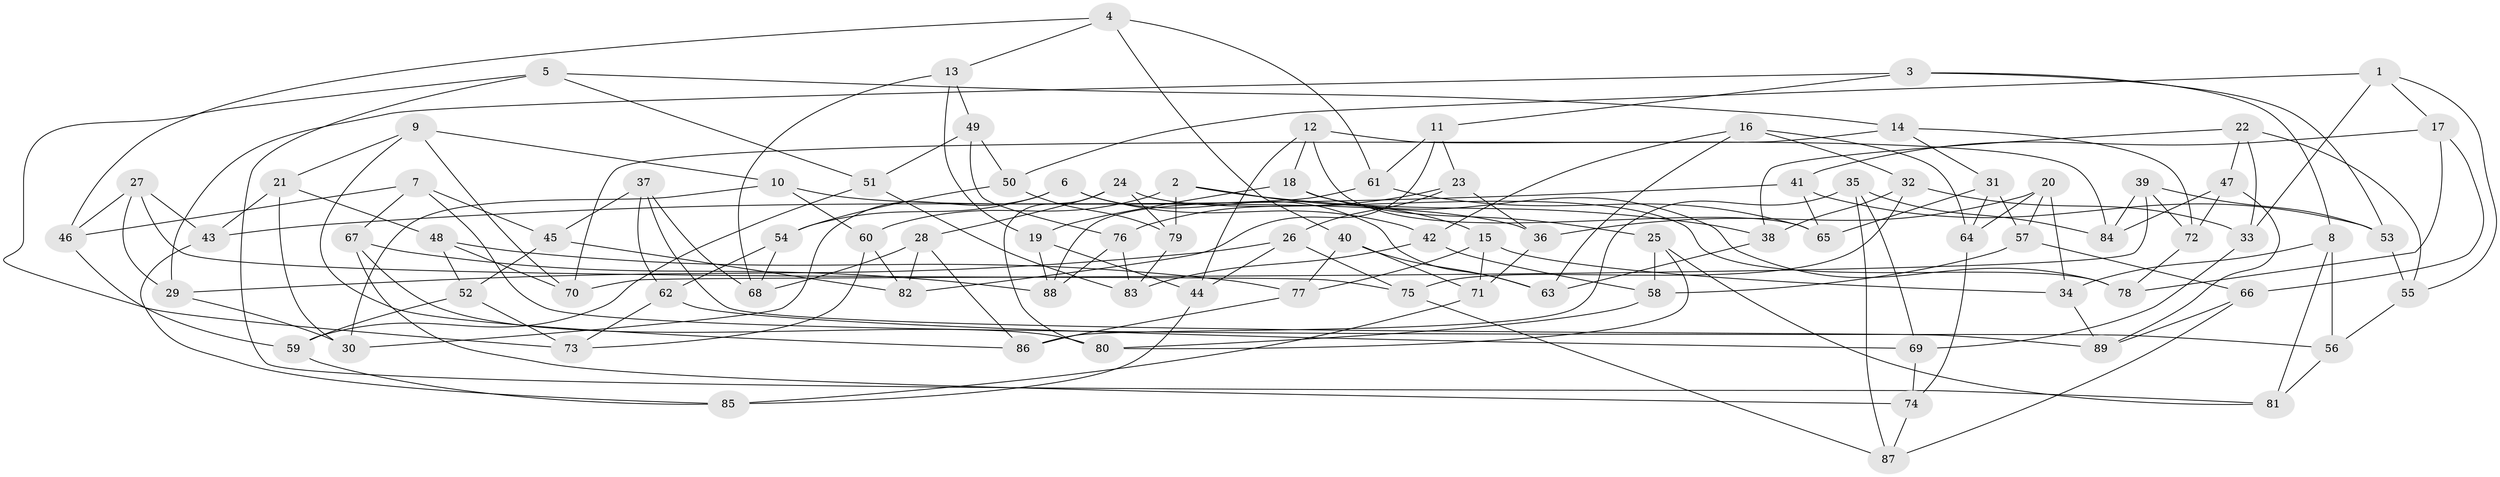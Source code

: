 // coarse degree distribution, {4: 0.6774193548387096, 6: 0.1935483870967742, 8: 0.06451612903225806, 9: 0.03225806451612903, 3: 0.016129032258064516, 5: 0.016129032258064516}
// Generated by graph-tools (version 1.1) at 2025/20/03/04/25 18:20:47]
// undirected, 89 vertices, 178 edges
graph export_dot {
graph [start="1"]
  node [color=gray90,style=filled];
  1;
  2;
  3;
  4;
  5;
  6;
  7;
  8;
  9;
  10;
  11;
  12;
  13;
  14;
  15;
  16;
  17;
  18;
  19;
  20;
  21;
  22;
  23;
  24;
  25;
  26;
  27;
  28;
  29;
  30;
  31;
  32;
  33;
  34;
  35;
  36;
  37;
  38;
  39;
  40;
  41;
  42;
  43;
  44;
  45;
  46;
  47;
  48;
  49;
  50;
  51;
  52;
  53;
  54;
  55;
  56;
  57;
  58;
  59;
  60;
  61;
  62;
  63;
  64;
  65;
  66;
  67;
  68;
  69;
  70;
  71;
  72;
  73;
  74;
  75;
  76;
  77;
  78;
  79;
  80;
  81;
  82;
  83;
  84;
  85;
  86;
  87;
  88;
  89;
  1 -- 50;
  1 -- 33;
  1 -- 55;
  1 -- 17;
  2 -- 38;
  2 -- 15;
  2 -- 60;
  2 -- 79;
  3 -- 53;
  3 -- 11;
  3 -- 8;
  3 -- 29;
  4 -- 13;
  4 -- 46;
  4 -- 40;
  4 -- 61;
  5 -- 14;
  5 -- 81;
  5 -- 73;
  5 -- 51;
  6 -- 63;
  6 -- 42;
  6 -- 30;
  6 -- 54;
  7 -- 46;
  7 -- 45;
  7 -- 67;
  7 -- 56;
  8 -- 56;
  8 -- 34;
  8 -- 81;
  9 -- 70;
  9 -- 10;
  9 -- 86;
  9 -- 21;
  10 -- 36;
  10 -- 60;
  10 -- 30;
  11 -- 23;
  11 -- 82;
  11 -- 61;
  12 -- 44;
  12 -- 65;
  12 -- 84;
  12 -- 18;
  13 -- 68;
  13 -- 49;
  13 -- 19;
  14 -- 31;
  14 -- 72;
  14 -- 70;
  15 -- 34;
  15 -- 77;
  15 -- 71;
  16 -- 42;
  16 -- 32;
  16 -- 64;
  16 -- 63;
  17 -- 78;
  17 -- 66;
  17 -- 41;
  18 -- 25;
  18 -- 78;
  18 -- 19;
  19 -- 88;
  19 -- 44;
  20 -- 64;
  20 -- 57;
  20 -- 36;
  20 -- 34;
  21 -- 43;
  21 -- 48;
  21 -- 30;
  22 -- 33;
  22 -- 55;
  22 -- 47;
  22 -- 38;
  23 -- 36;
  23 -- 26;
  23 -- 76;
  24 -- 28;
  24 -- 78;
  24 -- 79;
  24 -- 80;
  25 -- 81;
  25 -- 58;
  25 -- 80;
  26 -- 75;
  26 -- 44;
  26 -- 29;
  27 -- 46;
  27 -- 29;
  27 -- 75;
  27 -- 43;
  28 -- 68;
  28 -- 86;
  28 -- 82;
  29 -- 30;
  31 -- 57;
  31 -- 65;
  31 -- 64;
  32 -- 38;
  32 -- 75;
  32 -- 33;
  33 -- 69;
  34 -- 89;
  35 -- 86;
  35 -- 87;
  35 -- 69;
  35 -- 84;
  36 -- 71;
  37 -- 68;
  37 -- 89;
  37 -- 45;
  37 -- 62;
  38 -- 63;
  39 -- 70;
  39 -- 72;
  39 -- 84;
  39 -- 53;
  40 -- 77;
  40 -- 63;
  40 -- 71;
  41 -- 65;
  41 -- 43;
  41 -- 53;
  42 -- 83;
  42 -- 58;
  43 -- 85;
  44 -- 85;
  45 -- 52;
  45 -- 82;
  46 -- 59;
  47 -- 84;
  47 -- 89;
  47 -- 72;
  48 -- 52;
  48 -- 70;
  48 -- 77;
  49 -- 50;
  49 -- 51;
  49 -- 76;
  50 -- 79;
  50 -- 54;
  51 -- 59;
  51 -- 83;
  52 -- 59;
  52 -- 73;
  53 -- 55;
  54 -- 62;
  54 -- 68;
  55 -- 56;
  56 -- 81;
  57 -- 58;
  57 -- 66;
  58 -- 80;
  59 -- 85;
  60 -- 82;
  60 -- 73;
  61 -- 88;
  61 -- 65;
  62 -- 69;
  62 -- 73;
  64 -- 74;
  66 -- 89;
  66 -- 87;
  67 -- 74;
  67 -- 80;
  67 -- 88;
  69 -- 74;
  71 -- 85;
  72 -- 78;
  74 -- 87;
  75 -- 87;
  76 -- 88;
  76 -- 83;
  77 -- 86;
  79 -- 83;
}

